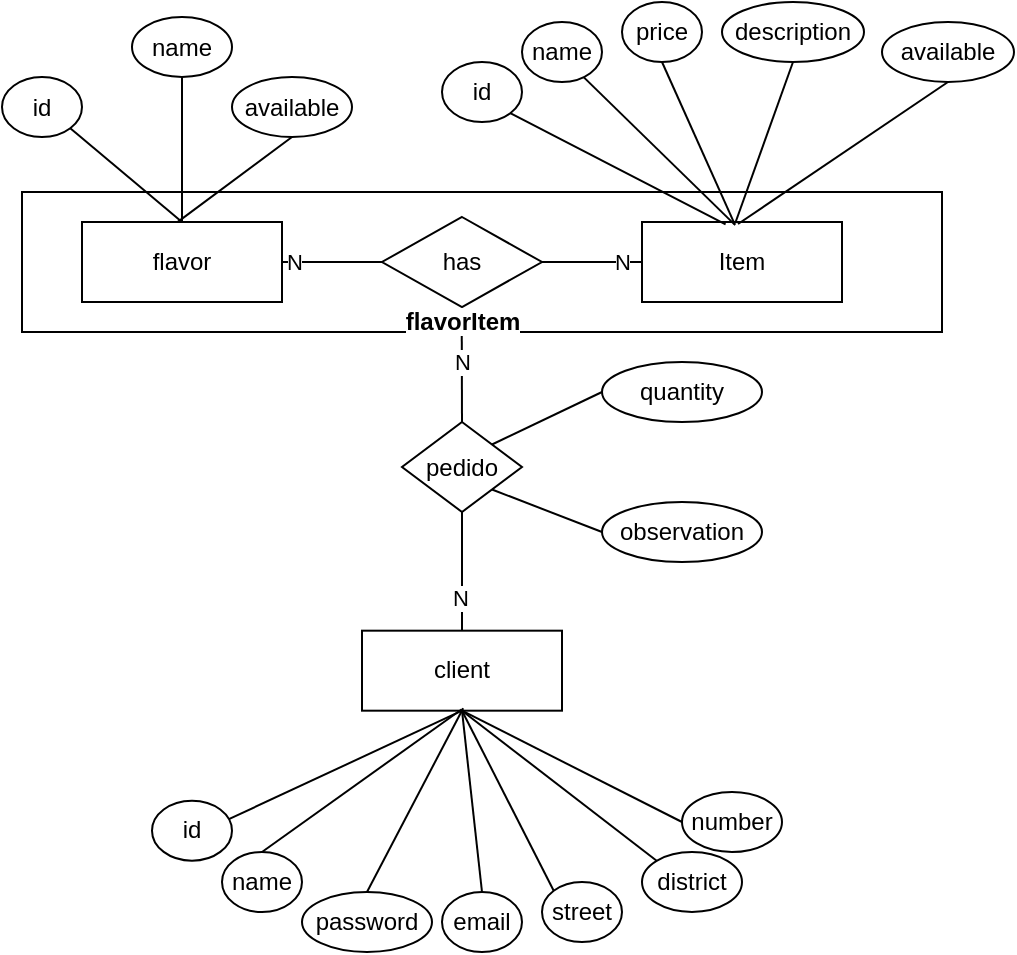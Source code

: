 <mxfile version="14.4.3" type="google"><diagram id="M_YyDDkh9DjbGfyB5P6m" name="Page-1"><mxGraphModel dx="718" dy="327" grid="1" gridSize="10" guides="1" tooltips="1" connect="1" arrows="1" fold="1" page="1" pageScale="1" pageWidth="827" pageHeight="1169" math="0" shadow="0"><root><mxCell id="0"/><mxCell id="1" parent="0"/><mxCell id="Qdc1e52pY2jlkoCATstg-44" value="" style="whiteSpace=wrap;html=1;align=center;" parent="1" vertex="1"><mxGeometry x="310" y="205" width="460" height="70" as="geometry"/></mxCell><mxCell id="Qdc1e52pY2jlkoCATstg-17" style="edgeStyle=none;rounded=0;orthogonalLoop=1;jettySize=auto;html=1;exitX=0;exitY=0.5;exitDx=0;exitDy=0;entryX=1;entryY=0.5;entryDx=0;entryDy=0;endArrow=none;endFill=0;" parent="1" source="Qdc1e52pY2jlkoCATstg-2" target="Qdc1e52pY2jlkoCATstg-16" edge="1"><mxGeometry relative="1" as="geometry"/></mxCell><mxCell id="Qdc1e52pY2jlkoCATstg-20" value="N" style="edgeLabel;html=1;align=center;verticalAlign=middle;resizable=0;points=[];" parent="Qdc1e52pY2jlkoCATstg-17" vertex="1" connectable="0"><mxGeometry x="-0.676" y="-1" relative="1" as="geometry"><mxPoint x="-1.86" y="1" as="offset"/></mxGeometry></mxCell><mxCell id="Qdc1e52pY2jlkoCATstg-2" value="Item" style="whiteSpace=wrap;html=1;align=center;" parent="1" vertex="1"><mxGeometry x="620" y="220" width="100" height="40" as="geometry"/></mxCell><mxCell id="Qdc1e52pY2jlkoCATstg-7" style="rounded=0;orthogonalLoop=1;jettySize=auto;html=1;exitX=0.764;exitY=0.91;exitDx=0;exitDy=0;entryX=0.466;entryY=0.039;entryDx=0;entryDy=0;entryPerimeter=0;endArrow=none;endFill=0;exitPerimeter=0;" parent="1" source="Qdc1e52pY2jlkoCATstg-3" target="Qdc1e52pY2jlkoCATstg-2" edge="1"><mxGeometry relative="1" as="geometry"/></mxCell><mxCell id="Qdc1e52pY2jlkoCATstg-3" value="name" style="ellipse;whiteSpace=wrap;html=1;align=center;" parent="1" vertex="1"><mxGeometry x="560" y="120" width="40" height="30" as="geometry"/></mxCell><mxCell id="Qdc1e52pY2jlkoCATstg-4" value="price" style="ellipse;whiteSpace=wrap;html=1;align=center;" parent="1" vertex="1"><mxGeometry x="610" y="110" width="40" height="30" as="geometry"/></mxCell><mxCell id="Qdc1e52pY2jlkoCATstg-9" style="edgeStyle=none;rounded=0;orthogonalLoop=1;jettySize=auto;html=1;exitX=0.5;exitY=1;exitDx=0;exitDy=0;entryX=0.466;entryY=0.016;entryDx=0;entryDy=0;endArrow=none;endFill=0;entryPerimeter=0;" parent="1" source="Qdc1e52pY2jlkoCATstg-5" target="Qdc1e52pY2jlkoCATstg-2" edge="1"><mxGeometry relative="1" as="geometry"/></mxCell><mxCell id="Qdc1e52pY2jlkoCATstg-5" value="description" style="ellipse;whiteSpace=wrap;html=1;align=center;" parent="1" vertex="1"><mxGeometry x="660" y="110" width="71" height="30" as="geometry"/></mxCell><mxCell id="Qdc1e52pY2jlkoCATstg-10" style="edgeStyle=none;rounded=0;orthogonalLoop=1;jettySize=auto;html=1;exitX=0.5;exitY=1;exitDx=0;exitDy=0;endArrow=none;endFill=0;entryX=0.48;entryY=0.025;entryDx=0;entryDy=0;entryPerimeter=0;" parent="1" source="Qdc1e52pY2jlkoCATstg-6" target="Qdc1e52pY2jlkoCATstg-2" edge="1"><mxGeometry relative="1" as="geometry"><mxPoint x="690" y="210" as="targetPoint"/></mxGeometry></mxCell><mxCell id="Qdc1e52pY2jlkoCATstg-6" value="available" style="ellipse;whiteSpace=wrap;html=1;align=center;" parent="1" vertex="1"><mxGeometry x="740" y="120" width="66" height="30" as="geometry"/></mxCell><mxCell id="Qdc1e52pY2jlkoCATstg-8" style="rounded=0;orthogonalLoop=1;jettySize=auto;html=1;exitX=0.5;exitY=1;exitDx=0;exitDy=0;entryX=0.464;entryY=0.03;entryDx=0;entryDy=0;endArrow=none;endFill=0;entryPerimeter=0;" parent="1" source="Qdc1e52pY2jlkoCATstg-4" target="Qdc1e52pY2jlkoCATstg-2" edge="1"><mxGeometry relative="1" as="geometry"><mxPoint x="600.56" y="157.3" as="sourcePoint"/><mxPoint x="646.3" y="229.84" as="targetPoint"/></mxGeometry></mxCell><mxCell id="Qdc1e52pY2jlkoCATstg-12" style="edgeStyle=none;rounded=0;orthogonalLoop=1;jettySize=auto;html=1;exitX=1;exitY=1;exitDx=0;exitDy=0;entryX=0.418;entryY=0.03;entryDx=0;entryDy=0;entryPerimeter=0;endArrow=none;endFill=0;" parent="1" source="Qdc1e52pY2jlkoCATstg-11" target="Qdc1e52pY2jlkoCATstg-2" edge="1"><mxGeometry relative="1" as="geometry"/></mxCell><mxCell id="Qdc1e52pY2jlkoCATstg-11" value="id" style="ellipse;whiteSpace=wrap;html=1;align=center;" parent="1" vertex="1"><mxGeometry x="520" y="140" width="40" height="30" as="geometry"/></mxCell><mxCell id="Qdc1e52pY2jlkoCATstg-13" value="flavor" style="whiteSpace=wrap;html=1;align=center;" parent="1" vertex="1"><mxGeometry x="340" y="220" width="100" height="40" as="geometry"/></mxCell><mxCell id="Qdc1e52pY2jlkoCATstg-22" style="edgeStyle=none;rounded=0;orthogonalLoop=1;jettySize=auto;html=1;exitX=1;exitY=1;exitDx=0;exitDy=0;entryX=0.5;entryY=0;entryDx=0;entryDy=0;endArrow=none;endFill=0;" parent="1" source="Qdc1e52pY2jlkoCATstg-14" target="Qdc1e52pY2jlkoCATstg-13" edge="1"><mxGeometry relative="1" as="geometry"/></mxCell><mxCell id="Qdc1e52pY2jlkoCATstg-14" value="id" style="ellipse;whiteSpace=wrap;html=1;align=center;" parent="1" vertex="1"><mxGeometry x="300" y="147.5" width="40" height="30" as="geometry"/></mxCell><mxCell id="Qdc1e52pY2jlkoCATstg-21" style="edgeStyle=none;rounded=0;orthogonalLoop=1;jettySize=auto;html=1;exitX=0.5;exitY=1;exitDx=0;exitDy=0;entryX=0.5;entryY=0;entryDx=0;entryDy=0;endArrow=none;endFill=0;" parent="1" source="Qdc1e52pY2jlkoCATstg-15" target="Qdc1e52pY2jlkoCATstg-13" edge="1"><mxGeometry relative="1" as="geometry"/></mxCell><mxCell id="Qdc1e52pY2jlkoCATstg-15" value="name" style="ellipse;whiteSpace=wrap;html=1;align=center;" parent="1" vertex="1"><mxGeometry x="365" y="117.5" width="50" height="30" as="geometry"/></mxCell><mxCell id="Qdc1e52pY2jlkoCATstg-18" style="edgeStyle=none;rounded=0;orthogonalLoop=1;jettySize=auto;html=1;exitX=0;exitY=0.5;exitDx=0;exitDy=0;entryX=1;entryY=0.5;entryDx=0;entryDy=0;endArrow=none;endFill=0;" parent="1" source="Qdc1e52pY2jlkoCATstg-16" target="Qdc1e52pY2jlkoCATstg-13" edge="1"><mxGeometry relative="1" as="geometry"/></mxCell><mxCell id="Qdc1e52pY2jlkoCATstg-19" value="N" style="edgeLabel;html=1;align=center;verticalAlign=middle;resizable=0;points=[];" parent="Qdc1e52pY2jlkoCATstg-18" vertex="1" connectable="0"><mxGeometry x="0.755" relative="1" as="geometry"><mxPoint as="offset"/></mxGeometry></mxCell><mxCell id="Qdc1e52pY2jlkoCATstg-16" value="has" style="shape=rhombus;perimeter=rhombusPerimeter;whiteSpace=wrap;html=1;align=center;" parent="1" vertex="1"><mxGeometry x="490" y="217.5" width="80" height="45" as="geometry"/></mxCell><mxCell id="Qdc1e52pY2jlkoCATstg-24" style="edgeStyle=none;rounded=0;orthogonalLoop=1;jettySize=auto;html=1;exitX=0.5;exitY=1;exitDx=0;exitDy=0;entryX=0.479;entryY=-0.001;entryDx=0;entryDy=0;entryPerimeter=0;endArrow=none;endFill=0;" parent="1" source="Qdc1e52pY2jlkoCATstg-23" target="Qdc1e52pY2jlkoCATstg-13" edge="1"><mxGeometry relative="1" as="geometry"/></mxCell><mxCell id="Qdc1e52pY2jlkoCATstg-23" value="available" style="ellipse;whiteSpace=wrap;html=1;align=center;" parent="1" vertex="1"><mxGeometry x="415" y="147.5" width="60" height="30" as="geometry"/></mxCell><mxCell id="Qdc1e52pY2jlkoCATstg-30" style="edgeStyle=none;rounded=0;orthogonalLoop=1;jettySize=auto;html=1;exitX=0.5;exitY=1;exitDx=0;exitDy=0;entryX=0.961;entryY=0.308;entryDx=0;entryDy=0;entryPerimeter=0;endArrow=none;endFill=0;" parent="1" source="Qdc1e52pY2jlkoCATstg-25" target="Qdc1e52pY2jlkoCATstg-26" edge="1"><mxGeometry relative="1" as="geometry"/></mxCell><mxCell id="Qdc1e52pY2jlkoCATstg-25" value="client" style="whiteSpace=wrap;html=1;align=center;" parent="1" vertex="1"><mxGeometry x="480" y="424.34" width="100" height="40" as="geometry"/></mxCell><mxCell id="Qdc1e52pY2jlkoCATstg-26" value="id" style="ellipse;whiteSpace=wrap;html=1;align=center;" parent="1" vertex="1"><mxGeometry x="375" y="509.34" width="40" height="30" as="geometry"/></mxCell><mxCell id="Qdc1e52pY2jlkoCATstg-31" style="edgeStyle=none;rounded=0;orthogonalLoop=1;jettySize=auto;html=1;exitX=0.5;exitY=0;exitDx=0;exitDy=0;endArrow=none;endFill=0;entryX=0.499;entryY=0.982;entryDx=0;entryDy=0;entryPerimeter=0;" parent="1" source="Qdc1e52pY2jlkoCATstg-27" target="Qdc1e52pY2jlkoCATstg-25" edge="1"><mxGeometry relative="1" as="geometry"><mxPoint x="530" y="464.34" as="targetPoint"/></mxGeometry></mxCell><mxCell id="Qdc1e52pY2jlkoCATstg-27" value="name" style="ellipse;whiteSpace=wrap;html=1;align=center;" parent="1" vertex="1"><mxGeometry x="410" y="535" width="40" height="30" as="geometry"/></mxCell><mxCell id="Qdc1e52pY2jlkoCATstg-32" style="edgeStyle=none;rounded=0;orthogonalLoop=1;jettySize=auto;html=1;exitX=0.5;exitY=0;exitDx=0;exitDy=0;endArrow=none;endFill=0;entryX=0.506;entryY=0.969;entryDx=0;entryDy=0;entryPerimeter=0;" parent="1" source="Qdc1e52pY2jlkoCATstg-28" target="Qdc1e52pY2jlkoCATstg-25" edge="1"><mxGeometry relative="1" as="geometry"><mxPoint x="540" y="484.34" as="targetPoint"/></mxGeometry></mxCell><mxCell id="Qdc1e52pY2jlkoCATstg-28" value="password" style="ellipse;whiteSpace=wrap;html=1;align=center;" parent="1" vertex="1"><mxGeometry x="450" y="555" width="65" height="30" as="geometry"/></mxCell><mxCell id="Qdc1e52pY2jlkoCATstg-33" style="edgeStyle=none;rounded=0;orthogonalLoop=1;jettySize=auto;html=1;exitX=0.5;exitY=0;exitDx=0;exitDy=0;entryX=0.5;entryY=1;entryDx=0;entryDy=0;endArrow=none;endFill=0;" parent="1" source="Qdc1e52pY2jlkoCATstg-29" target="Qdc1e52pY2jlkoCATstg-25" edge="1"><mxGeometry relative="1" as="geometry"/></mxCell><mxCell id="Qdc1e52pY2jlkoCATstg-29" value="email" style="ellipse;whiteSpace=wrap;html=1;align=center;" parent="1" vertex="1"><mxGeometry x="520" y="555" width="40" height="30" as="geometry"/></mxCell><mxCell id="Qdc1e52pY2jlkoCATstg-36" style="edgeStyle=none;rounded=0;orthogonalLoop=1;jettySize=auto;html=1;exitX=0.5;exitY=0;exitDx=0;exitDy=0;endArrow=none;endFill=0;entryX=0.478;entryY=1.002;entryDx=0;entryDy=0;entryPerimeter=0;" parent="1" source="Qdc1e52pY2jlkoCATstg-35" target="Qdc1e52pY2jlkoCATstg-44" edge="1"><mxGeometry relative="1" as="geometry"><mxPoint x="560" y="290" as="targetPoint"/></mxGeometry></mxCell><mxCell id="Qdc1e52pY2jlkoCATstg-38" value="N" style="edgeLabel;html=1;align=center;verticalAlign=middle;resizable=0;points=[];" parent="Qdc1e52pY2jlkoCATstg-36" vertex="1" connectable="0"><mxGeometry x="0.737" relative="1" as="geometry"><mxPoint x="0.1" y="9.07" as="offset"/></mxGeometry></mxCell><mxCell id="Qdc1e52pY2jlkoCATstg-37" style="edgeStyle=none;rounded=0;orthogonalLoop=1;jettySize=auto;html=1;exitX=0.5;exitY=1;exitDx=0;exitDy=0;entryX=0.5;entryY=0;entryDx=0;entryDy=0;endArrow=none;endFill=0;" parent="1" source="Qdc1e52pY2jlkoCATstg-35" target="Qdc1e52pY2jlkoCATstg-25" edge="1"><mxGeometry relative="1" as="geometry"/></mxCell><mxCell id="Qdc1e52pY2jlkoCATstg-39" value="N" style="edgeLabel;html=1;align=center;verticalAlign=middle;resizable=0;points=[];" parent="Qdc1e52pY2jlkoCATstg-37" vertex="1" connectable="0"><mxGeometry x="0.452" y="-1" relative="1" as="geometry"><mxPoint as="offset"/></mxGeometry></mxCell><mxCell id="Qdc1e52pY2jlkoCATstg-35" value="pedido" style="shape=rhombus;perimeter=rhombusPerimeter;whiteSpace=wrap;html=1;align=center;" parent="1" vertex="1"><mxGeometry x="500" y="320" width="60" height="45" as="geometry"/></mxCell><mxCell id="Qdc1e52pY2jlkoCATstg-45" style="edgeStyle=none;rounded=0;orthogonalLoop=1;jettySize=auto;html=1;exitX=0;exitY=0.5;exitDx=0;exitDy=0;entryX=1;entryY=0;entryDx=0;entryDy=0;endArrow=none;endFill=0;" parent="1" source="Qdc1e52pY2jlkoCATstg-42" target="Qdc1e52pY2jlkoCATstg-35" edge="1"><mxGeometry relative="1" as="geometry"/></mxCell><mxCell id="Qdc1e52pY2jlkoCATstg-42" value="quantity" style="ellipse;whiteSpace=wrap;html=1;align=center;" parent="1" vertex="1"><mxGeometry x="600" y="290" width="80" height="30" as="geometry"/></mxCell><mxCell id="Qdc1e52pY2jlkoCATstg-46" value="&lt;span style=&quot;background-color: rgb(255 , 255 , 255)&quot;&gt;&lt;b&gt;flavorItem&lt;/b&gt;&lt;/span&gt;" style="text;html=1;align=center;verticalAlign=middle;resizable=0;points=[];autosize=1;" parent="1" vertex="1"><mxGeometry x="495" y="260" width="70" height="20" as="geometry"/></mxCell><mxCell id="rOD8xEXsHmlsltBxejyW-1" value="observation" style="ellipse;whiteSpace=wrap;html=1;align=center;" vertex="1" parent="1"><mxGeometry x="600" y="360" width="80" height="30" as="geometry"/></mxCell><mxCell id="rOD8xEXsHmlsltBxejyW-2" style="edgeStyle=none;rounded=0;orthogonalLoop=1;jettySize=auto;html=1;exitX=0;exitY=0.5;exitDx=0;exitDy=0;entryX=1;entryY=1;entryDx=0;entryDy=0;endArrow=none;endFill=0;" edge="1" parent="1" source="rOD8xEXsHmlsltBxejyW-1" target="Qdc1e52pY2jlkoCATstg-35"><mxGeometry relative="1" as="geometry"><mxPoint x="610" y="315" as="sourcePoint"/><mxPoint x="555" y="341.25" as="targetPoint"/></mxGeometry></mxCell><mxCell id="rOD8xEXsHmlsltBxejyW-3" value="street" style="ellipse;whiteSpace=wrap;html=1;align=center;" vertex="1" parent="1"><mxGeometry x="570" y="550" width="40" height="30" as="geometry"/></mxCell><mxCell id="rOD8xEXsHmlsltBxejyW-4" value="district" style="ellipse;whiteSpace=wrap;html=1;align=center;" vertex="1" parent="1"><mxGeometry x="620" y="535" width="50" height="30" as="geometry"/></mxCell><mxCell id="rOD8xEXsHmlsltBxejyW-5" value="number" style="ellipse;whiteSpace=wrap;html=1;align=center;" vertex="1" parent="1"><mxGeometry x="640" y="505" width="50" height="30" as="geometry"/></mxCell><mxCell id="rOD8xEXsHmlsltBxejyW-7" style="edgeStyle=none;rounded=0;orthogonalLoop=1;jettySize=auto;html=1;exitX=0;exitY=0;exitDx=0;exitDy=0;entryX=0.5;entryY=1;entryDx=0;entryDy=0;endArrow=none;endFill=0;" edge="1" parent="1" source="rOD8xEXsHmlsltBxejyW-3" target="Qdc1e52pY2jlkoCATstg-25"><mxGeometry relative="1" as="geometry"><mxPoint x="570" y="570" as="sourcePoint"/><mxPoint x="540" y="474.34" as="targetPoint"/></mxGeometry></mxCell><mxCell id="rOD8xEXsHmlsltBxejyW-9" style="edgeStyle=none;rounded=0;orthogonalLoop=1;jettySize=auto;html=1;exitX=0;exitY=0.5;exitDx=0;exitDy=0;entryX=0.5;entryY=1;entryDx=0;entryDy=0;endArrow=none;endFill=0;" edge="1" parent="1" source="rOD8xEXsHmlsltBxejyW-5" target="Qdc1e52pY2jlkoCATstg-25"><mxGeometry relative="1" as="geometry"><mxPoint x="605.858" y="569.393" as="sourcePoint"/><mxPoint x="540" y="474.34" as="targetPoint"/></mxGeometry></mxCell><mxCell id="rOD8xEXsHmlsltBxejyW-10" style="edgeStyle=none;rounded=0;orthogonalLoop=1;jettySize=auto;html=1;exitX=0;exitY=0;exitDx=0;exitDy=0;entryX=0.5;entryY=1;entryDx=0;entryDy=0;endArrow=none;endFill=0;" edge="1" parent="1" source="rOD8xEXsHmlsltBxejyW-4" target="Qdc1e52pY2jlkoCATstg-25"><mxGeometry relative="1" as="geometry"><mxPoint x="615.858" y="579.393" as="sourcePoint"/><mxPoint x="550" y="484.34" as="targetPoint"/></mxGeometry></mxCell></root></mxGraphModel></diagram></mxfile>